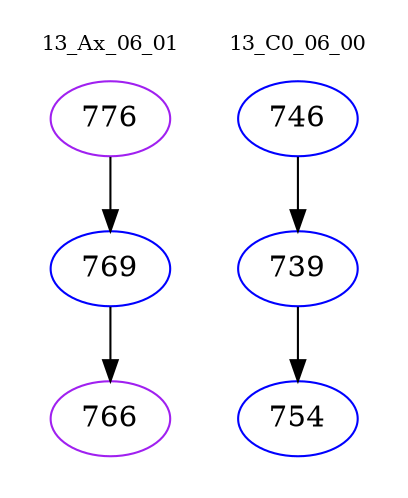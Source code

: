 digraph{
subgraph cluster_0 {
color = white
label = "13_Ax_06_01";
fontsize=10;
T0_776 [label="776", color="purple"]
T0_776 -> T0_769 [color="black"]
T0_769 [label="769", color="blue"]
T0_769 -> T0_766 [color="black"]
T0_766 [label="766", color="purple"]
}
subgraph cluster_1 {
color = white
label = "13_C0_06_00";
fontsize=10;
T1_746 [label="746", color="blue"]
T1_746 -> T1_739 [color="black"]
T1_739 [label="739", color="blue"]
T1_739 -> T1_754 [color="black"]
T1_754 [label="754", color="blue"]
}
}
